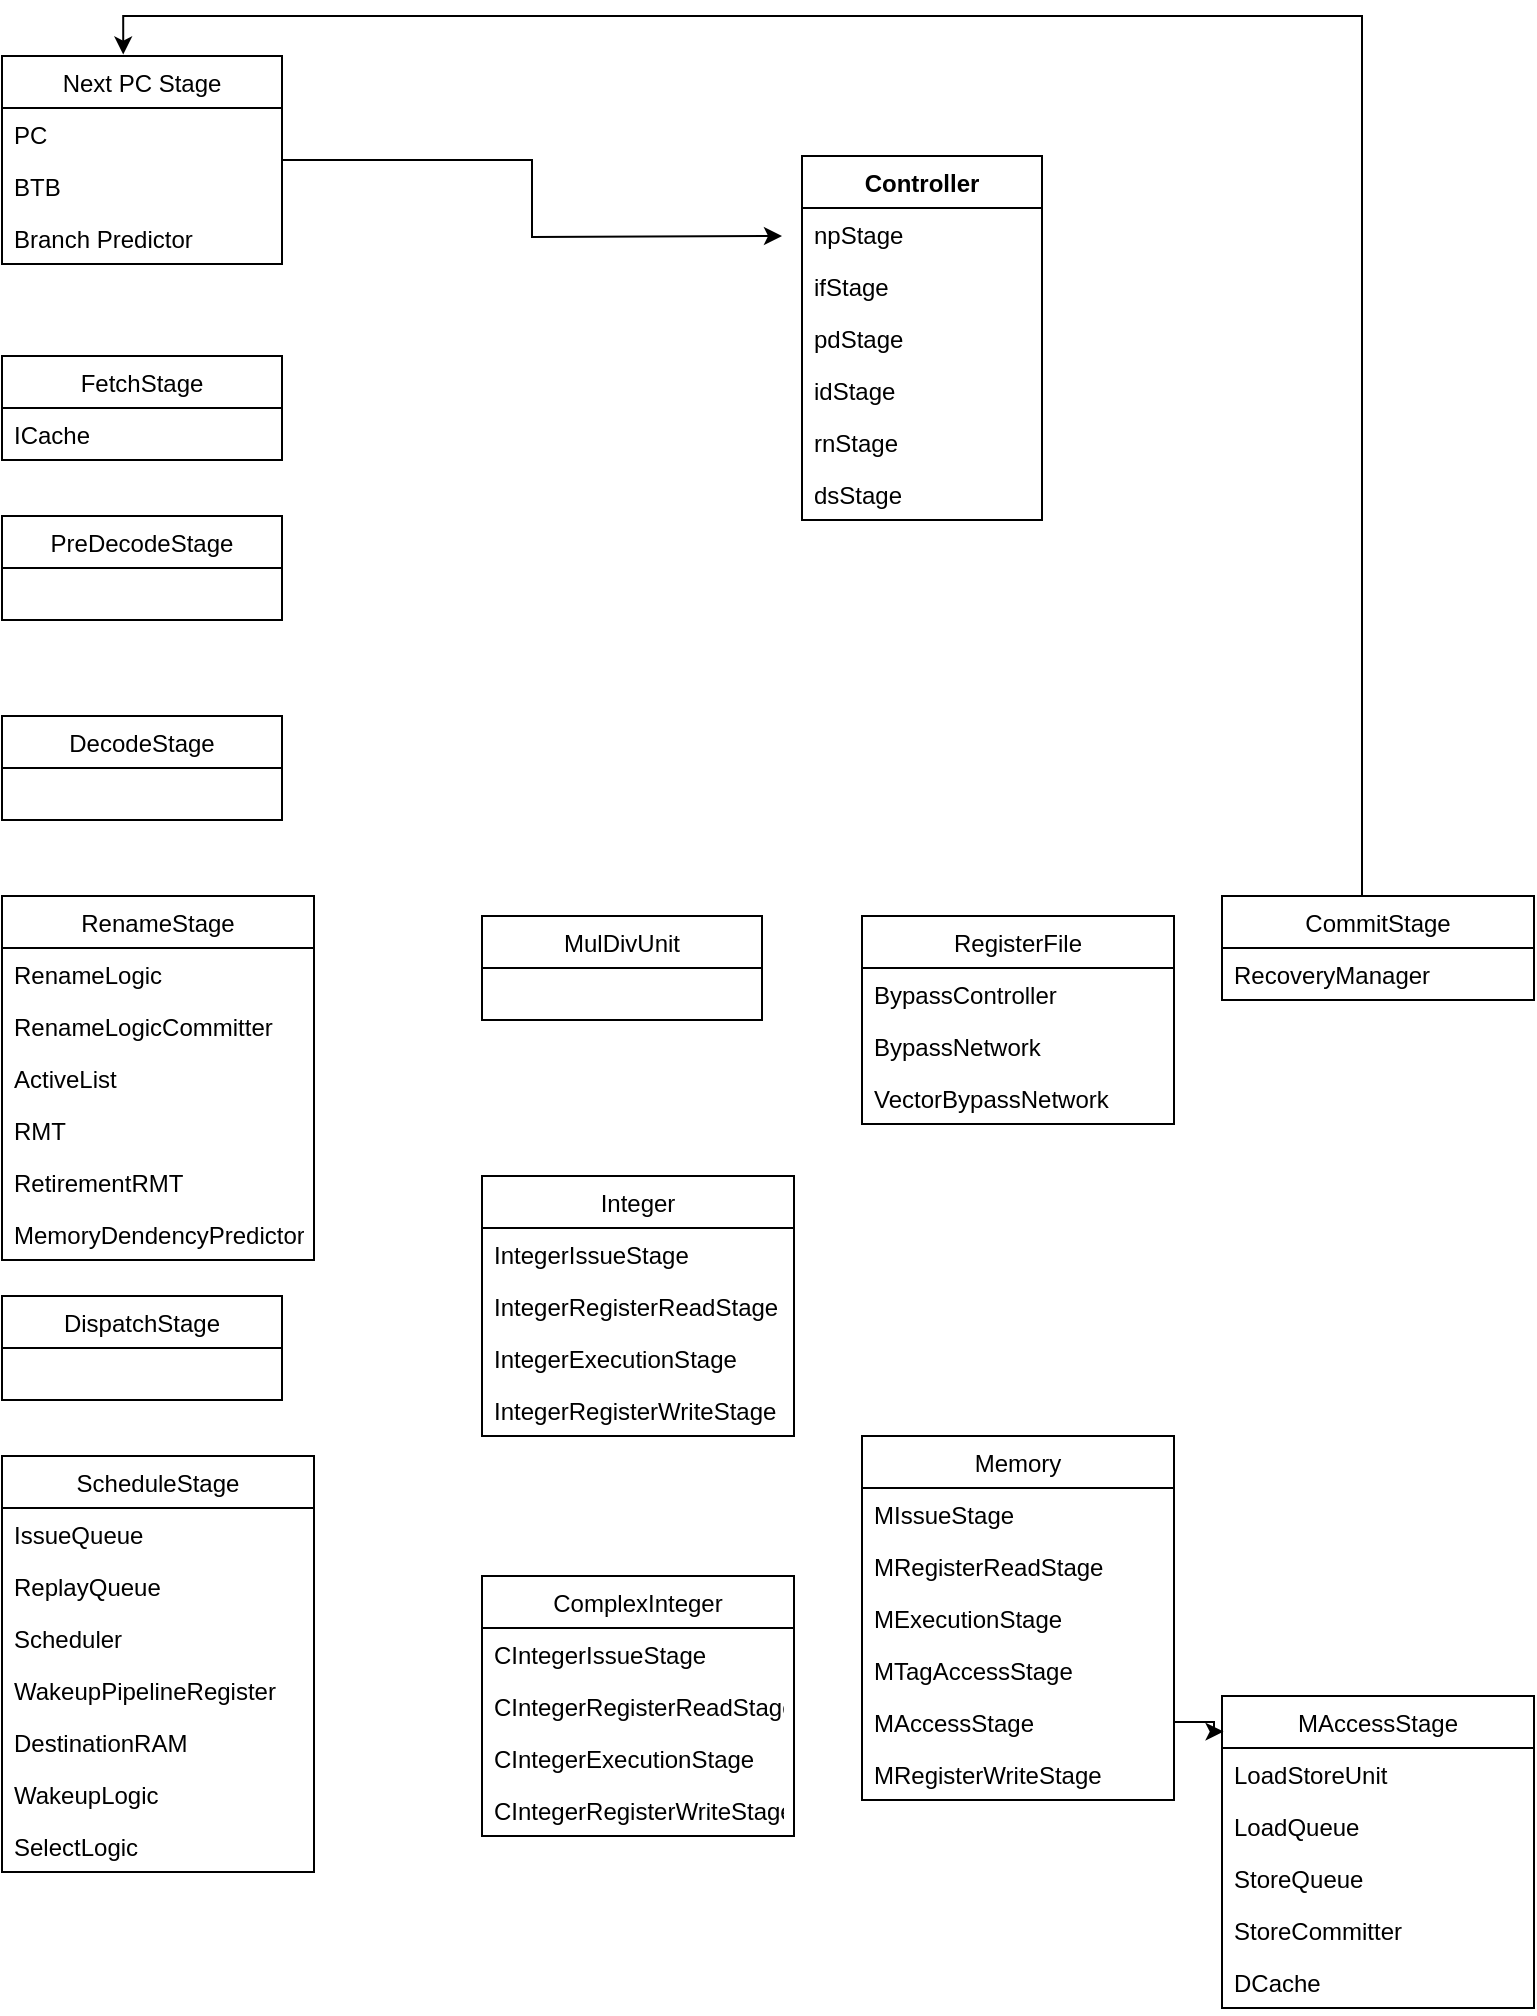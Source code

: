 <mxfile version="13.7.9" type="github">
  <diagram id="4aDPoYBwtV_hieTDLoHm" name="Page-1">
    <mxGraphModel dx="840" dy="799" grid="1" gridSize="10" guides="1" tooltips="1" connect="1" arrows="1" fold="1" page="1" pageScale="1" pageWidth="827" pageHeight="1169" math="0" shadow="0">
      <root>
        <mxCell id="0" />
        <mxCell id="1" parent="0" />
        <mxCell id="_uMww5thWF_9aW9jhP11-107" style="edgeStyle=orthogonalEdgeStyle;rounded=0;orthogonalLoop=1;jettySize=auto;html=1;" edge="1" parent="1" source="_uMww5thWF_9aW9jhP11-8">
          <mxGeometry relative="1" as="geometry">
            <mxPoint x="500" y="200" as="targetPoint" />
          </mxGeometry>
        </mxCell>
        <mxCell id="_uMww5thWF_9aW9jhP11-8" value="Next PC Stage" style="swimlane;fontStyle=0;childLayout=stackLayout;horizontal=1;startSize=26;fillColor=none;horizontalStack=0;resizeParent=1;resizeParentMax=0;resizeLast=0;collapsible=1;marginBottom=0;" vertex="1" parent="1">
          <mxGeometry x="110" y="110" width="140" height="104" as="geometry" />
        </mxCell>
        <mxCell id="_uMww5thWF_9aW9jhP11-9" value="PC" style="text;strokeColor=none;fillColor=none;align=left;verticalAlign=top;spacingLeft=4;spacingRight=4;overflow=hidden;rotatable=0;points=[[0,0.5],[1,0.5]];portConstraint=eastwest;" vertex="1" parent="_uMww5thWF_9aW9jhP11-8">
          <mxGeometry y="26" width="140" height="26" as="geometry" />
        </mxCell>
        <mxCell id="_uMww5thWF_9aW9jhP11-10" value="BTB" style="text;strokeColor=none;fillColor=none;align=left;verticalAlign=top;spacingLeft=4;spacingRight=4;overflow=hidden;rotatable=0;points=[[0,0.5],[1,0.5]];portConstraint=eastwest;" vertex="1" parent="_uMww5thWF_9aW9jhP11-8">
          <mxGeometry y="52" width="140" height="26" as="geometry" />
        </mxCell>
        <mxCell id="_uMww5thWF_9aW9jhP11-11" value="Branch Predictor" style="text;strokeColor=none;fillColor=none;align=left;verticalAlign=top;spacingLeft=4;spacingRight=4;overflow=hidden;rotatable=0;points=[[0,0.5],[1,0.5]];portConstraint=eastwest;" vertex="1" parent="_uMww5thWF_9aW9jhP11-8">
          <mxGeometry y="78" width="140" height="26" as="geometry" />
        </mxCell>
        <mxCell id="_uMww5thWF_9aW9jhP11-12" value="FetchStage" style="swimlane;fontStyle=0;childLayout=stackLayout;horizontal=1;startSize=26;fillColor=none;horizontalStack=0;resizeParent=1;resizeParentMax=0;resizeLast=0;collapsible=1;marginBottom=0;" vertex="1" parent="1">
          <mxGeometry x="110" y="260" width="140" height="52" as="geometry" />
        </mxCell>
        <mxCell id="_uMww5thWF_9aW9jhP11-13" value="ICache" style="text;strokeColor=none;fillColor=none;align=left;verticalAlign=top;spacingLeft=4;spacingRight=4;overflow=hidden;rotatable=0;points=[[0,0.5],[1,0.5]];portConstraint=eastwest;" vertex="1" parent="_uMww5thWF_9aW9jhP11-12">
          <mxGeometry y="26" width="140" height="26" as="geometry" />
        </mxCell>
        <mxCell id="_uMww5thWF_9aW9jhP11-24" value="PreDecodeStage" style="swimlane;fontStyle=0;childLayout=stackLayout;horizontal=1;startSize=26;fillColor=none;horizontalStack=0;resizeParent=1;resizeParentMax=0;resizeLast=0;collapsible=1;marginBottom=0;" vertex="1" parent="1">
          <mxGeometry x="110" y="340" width="140" height="52" as="geometry" />
        </mxCell>
        <mxCell id="_uMww5thWF_9aW9jhP11-16" value="DecodeStage" style="swimlane;fontStyle=0;childLayout=stackLayout;horizontal=1;startSize=26;fillColor=none;horizontalStack=0;resizeParent=1;resizeParentMax=0;resizeLast=0;collapsible=1;marginBottom=0;" vertex="1" parent="1">
          <mxGeometry x="110" y="440" width="140" height="52" as="geometry" />
        </mxCell>
        <mxCell id="_uMww5thWF_9aW9jhP11-27" value="RenameStage" style="swimlane;fontStyle=0;childLayout=stackLayout;horizontal=1;startSize=26;fillColor=none;horizontalStack=0;resizeParent=1;resizeParentMax=0;resizeLast=0;collapsible=1;marginBottom=0;" vertex="1" parent="1">
          <mxGeometry x="110" y="530" width="156" height="182" as="geometry" />
        </mxCell>
        <mxCell id="_uMww5thWF_9aW9jhP11-28" value="RenameLogic" style="text;strokeColor=none;fillColor=none;align=left;verticalAlign=top;spacingLeft=4;spacingRight=4;overflow=hidden;rotatable=0;points=[[0,0.5],[1,0.5]];portConstraint=eastwest;" vertex="1" parent="_uMww5thWF_9aW9jhP11-27">
          <mxGeometry y="26" width="156" height="26" as="geometry" />
        </mxCell>
        <mxCell id="_uMww5thWF_9aW9jhP11-29" value="RenameLogicCommitter" style="text;strokeColor=none;fillColor=none;align=left;verticalAlign=top;spacingLeft=4;spacingRight=4;overflow=hidden;rotatable=0;points=[[0,0.5],[1,0.5]];portConstraint=eastwest;" vertex="1" parent="_uMww5thWF_9aW9jhP11-27">
          <mxGeometry y="52" width="156" height="26" as="geometry" />
        </mxCell>
        <mxCell id="_uMww5thWF_9aW9jhP11-30" value="ActiveList" style="text;strokeColor=none;fillColor=none;align=left;verticalAlign=top;spacingLeft=4;spacingRight=4;overflow=hidden;rotatable=0;points=[[0,0.5],[1,0.5]];portConstraint=eastwest;" vertex="1" parent="_uMww5thWF_9aW9jhP11-27">
          <mxGeometry y="78" width="156" height="26" as="geometry" />
        </mxCell>
        <mxCell id="_uMww5thWF_9aW9jhP11-31" value="RMT" style="text;strokeColor=none;fillColor=none;align=left;verticalAlign=top;spacingLeft=4;spacingRight=4;overflow=hidden;rotatable=0;points=[[0,0.5],[1,0.5]];portConstraint=eastwest;" vertex="1" parent="_uMww5thWF_9aW9jhP11-27">
          <mxGeometry y="104" width="156" height="26" as="geometry" />
        </mxCell>
        <mxCell id="_uMww5thWF_9aW9jhP11-32" value="RetirementRMT" style="text;strokeColor=none;fillColor=none;align=left;verticalAlign=top;spacingLeft=4;spacingRight=4;overflow=hidden;rotatable=0;points=[[0,0.5],[1,0.5]];portConstraint=eastwest;" vertex="1" parent="_uMww5thWF_9aW9jhP11-27">
          <mxGeometry y="130" width="156" height="26" as="geometry" />
        </mxCell>
        <mxCell id="_uMww5thWF_9aW9jhP11-33" value="MemoryDendencyPredictor" style="text;strokeColor=none;fillColor=none;align=left;verticalAlign=top;spacingLeft=4;spacingRight=4;overflow=hidden;rotatable=0;points=[[0,0.5],[1,0.5]];portConstraint=eastwest;" vertex="1" parent="_uMww5thWF_9aW9jhP11-27">
          <mxGeometry y="156" width="156" height="26" as="geometry" />
        </mxCell>
        <mxCell id="_uMww5thWF_9aW9jhP11-36" value="DispatchStage" style="swimlane;fontStyle=0;childLayout=stackLayout;horizontal=1;startSize=26;fillColor=none;horizontalStack=0;resizeParent=1;resizeParentMax=0;resizeLast=0;collapsible=1;marginBottom=0;" vertex="1" parent="1">
          <mxGeometry x="110" y="730" width="140" height="52" as="geometry" />
        </mxCell>
        <mxCell id="_uMww5thWF_9aW9jhP11-38" value="ScheduleStage" style="swimlane;fontStyle=0;childLayout=stackLayout;horizontal=1;startSize=26;fillColor=none;horizontalStack=0;resizeParent=1;resizeParentMax=0;resizeLast=0;collapsible=1;marginBottom=0;" vertex="1" parent="1">
          <mxGeometry x="110" y="810" width="156" height="208" as="geometry" />
        </mxCell>
        <mxCell id="_uMww5thWF_9aW9jhP11-39" value="IssueQueue" style="text;strokeColor=none;fillColor=none;align=left;verticalAlign=top;spacingLeft=4;spacingRight=4;overflow=hidden;rotatable=0;points=[[0,0.5],[1,0.5]];portConstraint=eastwest;" vertex="1" parent="_uMww5thWF_9aW9jhP11-38">
          <mxGeometry y="26" width="156" height="26" as="geometry" />
        </mxCell>
        <mxCell id="_uMww5thWF_9aW9jhP11-40" value="ReplayQueue" style="text;strokeColor=none;fillColor=none;align=left;verticalAlign=top;spacingLeft=4;spacingRight=4;overflow=hidden;rotatable=0;points=[[0,0.5],[1,0.5]];portConstraint=eastwest;" vertex="1" parent="_uMww5thWF_9aW9jhP11-38">
          <mxGeometry y="52" width="156" height="26" as="geometry" />
        </mxCell>
        <mxCell id="_uMww5thWF_9aW9jhP11-41" value="Scheduler" style="text;strokeColor=none;fillColor=none;align=left;verticalAlign=top;spacingLeft=4;spacingRight=4;overflow=hidden;rotatable=0;points=[[0,0.5],[1,0.5]];portConstraint=eastwest;" vertex="1" parent="_uMww5thWF_9aW9jhP11-38">
          <mxGeometry y="78" width="156" height="26" as="geometry" />
        </mxCell>
        <mxCell id="_uMww5thWF_9aW9jhP11-42" value="WakeupPipelineRegister" style="text;strokeColor=none;fillColor=none;align=left;verticalAlign=top;spacingLeft=4;spacingRight=4;overflow=hidden;rotatable=0;points=[[0,0.5],[1,0.5]];portConstraint=eastwest;" vertex="1" parent="_uMww5thWF_9aW9jhP11-38">
          <mxGeometry y="104" width="156" height="26" as="geometry" />
        </mxCell>
        <mxCell id="_uMww5thWF_9aW9jhP11-43" value="DestinationRAM" style="text;strokeColor=none;fillColor=none;align=left;verticalAlign=top;spacingLeft=4;spacingRight=4;overflow=hidden;rotatable=0;points=[[0,0.5],[1,0.5]];portConstraint=eastwest;" vertex="1" parent="_uMww5thWF_9aW9jhP11-38">
          <mxGeometry y="130" width="156" height="26" as="geometry" />
        </mxCell>
        <mxCell id="_uMww5thWF_9aW9jhP11-44" value="WakeupLogic" style="text;strokeColor=none;fillColor=none;align=left;verticalAlign=top;spacingLeft=4;spacingRight=4;overflow=hidden;rotatable=0;points=[[0,0.5],[1,0.5]];portConstraint=eastwest;" vertex="1" parent="_uMww5thWF_9aW9jhP11-38">
          <mxGeometry y="156" width="156" height="26" as="geometry" />
        </mxCell>
        <mxCell id="_uMww5thWF_9aW9jhP11-45" value="SelectLogic" style="text;strokeColor=none;fillColor=none;align=left;verticalAlign=top;spacingLeft=4;spacingRight=4;overflow=hidden;rotatable=0;points=[[0,0.5],[1,0.5]];portConstraint=eastwest;" vertex="1" parent="_uMww5thWF_9aW9jhP11-38">
          <mxGeometry y="182" width="156" height="26" as="geometry" />
        </mxCell>
        <mxCell id="_uMww5thWF_9aW9jhP11-48" value="Integer" style="swimlane;fontStyle=0;childLayout=stackLayout;horizontal=1;startSize=26;fillColor=none;horizontalStack=0;resizeParent=1;resizeParentMax=0;resizeLast=0;collapsible=1;marginBottom=0;" vertex="1" parent="1">
          <mxGeometry x="350" y="670" width="156" height="130" as="geometry" />
        </mxCell>
        <mxCell id="_uMww5thWF_9aW9jhP11-49" value="IntegerIssueStage" style="text;strokeColor=none;fillColor=none;align=left;verticalAlign=top;spacingLeft=4;spacingRight=4;overflow=hidden;rotatable=0;points=[[0,0.5],[1,0.5]];portConstraint=eastwest;" vertex="1" parent="_uMww5thWF_9aW9jhP11-48">
          <mxGeometry y="26" width="156" height="26" as="geometry" />
        </mxCell>
        <mxCell id="_uMww5thWF_9aW9jhP11-50" value="IntegerRegisterReadStage" style="text;strokeColor=none;fillColor=none;align=left;verticalAlign=top;spacingLeft=4;spacingRight=4;overflow=hidden;rotatable=0;points=[[0,0.5],[1,0.5]];portConstraint=eastwest;" vertex="1" parent="_uMww5thWF_9aW9jhP11-48">
          <mxGeometry y="52" width="156" height="26" as="geometry" />
        </mxCell>
        <mxCell id="_uMww5thWF_9aW9jhP11-51" value="IntegerExecutionStage" style="text;strokeColor=none;fillColor=none;align=left;verticalAlign=top;spacingLeft=4;spacingRight=4;overflow=hidden;rotatable=0;points=[[0,0.5],[1,0.5]];portConstraint=eastwest;" vertex="1" parent="_uMww5thWF_9aW9jhP11-48">
          <mxGeometry y="78" width="156" height="26" as="geometry" />
        </mxCell>
        <mxCell id="_uMww5thWF_9aW9jhP11-52" value="IntegerRegisterWriteStage" style="text;strokeColor=none;fillColor=none;align=left;verticalAlign=top;spacingLeft=4;spacingRight=4;overflow=hidden;rotatable=0;points=[[0,0.5],[1,0.5]];portConstraint=eastwest;" vertex="1" parent="_uMww5thWF_9aW9jhP11-48">
          <mxGeometry y="104" width="156" height="26" as="geometry" />
        </mxCell>
        <mxCell id="_uMww5thWF_9aW9jhP11-57" value="ComplexInteger" style="swimlane;fontStyle=0;childLayout=stackLayout;horizontal=1;startSize=26;fillColor=none;horizontalStack=0;resizeParent=1;resizeParentMax=0;resizeLast=0;collapsible=1;marginBottom=0;" vertex="1" parent="1">
          <mxGeometry x="350" y="870" width="156" height="130" as="geometry" />
        </mxCell>
        <mxCell id="_uMww5thWF_9aW9jhP11-58" value="CIntegerIssueStage" style="text;strokeColor=none;fillColor=none;align=left;verticalAlign=top;spacingLeft=4;spacingRight=4;overflow=hidden;rotatable=0;points=[[0,0.5],[1,0.5]];portConstraint=eastwest;" vertex="1" parent="_uMww5thWF_9aW9jhP11-57">
          <mxGeometry y="26" width="156" height="26" as="geometry" />
        </mxCell>
        <mxCell id="_uMww5thWF_9aW9jhP11-59" value="CIntegerRegisterReadStage" style="text;strokeColor=none;fillColor=none;align=left;verticalAlign=top;spacingLeft=4;spacingRight=4;overflow=hidden;rotatable=0;points=[[0,0.5],[1,0.5]];portConstraint=eastwest;" vertex="1" parent="_uMww5thWF_9aW9jhP11-57">
          <mxGeometry y="52" width="156" height="26" as="geometry" />
        </mxCell>
        <mxCell id="_uMww5thWF_9aW9jhP11-60" value="CIntegerExecutionStage" style="text;strokeColor=none;fillColor=none;align=left;verticalAlign=top;spacingLeft=4;spacingRight=4;overflow=hidden;rotatable=0;points=[[0,0.5],[1,0.5]];portConstraint=eastwest;" vertex="1" parent="_uMww5thWF_9aW9jhP11-57">
          <mxGeometry y="78" width="156" height="26" as="geometry" />
        </mxCell>
        <mxCell id="_uMww5thWF_9aW9jhP11-61" value="CIntegerRegisterWriteStage" style="text;strokeColor=none;fillColor=none;align=left;verticalAlign=top;spacingLeft=4;spacingRight=4;overflow=hidden;rotatable=0;points=[[0,0.5],[1,0.5]];portConstraint=eastwest;" vertex="1" parent="_uMww5thWF_9aW9jhP11-57">
          <mxGeometry y="104" width="156" height="26" as="geometry" />
        </mxCell>
        <mxCell id="_uMww5thWF_9aW9jhP11-63" value="MulDivUnit" style="swimlane;fontStyle=0;childLayout=stackLayout;horizontal=1;startSize=26;fillColor=none;horizontalStack=0;resizeParent=1;resizeParentMax=0;resizeLast=0;collapsible=1;marginBottom=0;" vertex="1" parent="1">
          <mxGeometry x="350" y="540" width="140" height="52" as="geometry" />
        </mxCell>
        <mxCell id="_uMww5thWF_9aW9jhP11-64" value="Memory" style="swimlane;fontStyle=0;childLayout=stackLayout;horizontal=1;startSize=26;fillColor=none;horizontalStack=0;resizeParent=1;resizeParentMax=0;resizeLast=0;collapsible=1;marginBottom=0;" vertex="1" parent="1">
          <mxGeometry x="540" y="800" width="156" height="182" as="geometry" />
        </mxCell>
        <mxCell id="_uMww5thWF_9aW9jhP11-65" value="MIssueStage" style="text;strokeColor=none;fillColor=none;align=left;verticalAlign=top;spacingLeft=4;spacingRight=4;overflow=hidden;rotatable=0;points=[[0,0.5],[1,0.5]];portConstraint=eastwest;" vertex="1" parent="_uMww5thWF_9aW9jhP11-64">
          <mxGeometry y="26" width="156" height="26" as="geometry" />
        </mxCell>
        <mxCell id="_uMww5thWF_9aW9jhP11-66" value="MRegisterReadStage" style="text;strokeColor=none;fillColor=none;align=left;verticalAlign=top;spacingLeft=4;spacingRight=4;overflow=hidden;rotatable=0;points=[[0,0.5],[1,0.5]];portConstraint=eastwest;" vertex="1" parent="_uMww5thWF_9aW9jhP11-64">
          <mxGeometry y="52" width="156" height="26" as="geometry" />
        </mxCell>
        <mxCell id="_uMww5thWF_9aW9jhP11-67" value="MExecutionStage" style="text;strokeColor=none;fillColor=none;align=left;verticalAlign=top;spacingLeft=4;spacingRight=4;overflow=hidden;rotatable=0;points=[[0,0.5],[1,0.5]];portConstraint=eastwest;" vertex="1" parent="_uMww5thWF_9aW9jhP11-64">
          <mxGeometry y="78" width="156" height="26" as="geometry" />
        </mxCell>
        <mxCell id="_uMww5thWF_9aW9jhP11-68" value="MTagAccessStage" style="text;strokeColor=none;fillColor=none;align=left;verticalAlign=top;spacingLeft=4;spacingRight=4;overflow=hidden;rotatable=0;points=[[0,0.5],[1,0.5]];portConstraint=eastwest;" vertex="1" parent="_uMww5thWF_9aW9jhP11-64">
          <mxGeometry y="104" width="156" height="26" as="geometry" />
        </mxCell>
        <mxCell id="_uMww5thWF_9aW9jhP11-81" value="MAccessStage" style="text;strokeColor=none;fillColor=none;align=left;verticalAlign=top;spacingLeft=4;spacingRight=4;overflow=hidden;rotatable=0;points=[[0,0.5],[1,0.5]];portConstraint=eastwest;" vertex="1" parent="_uMww5thWF_9aW9jhP11-64">
          <mxGeometry y="130" width="156" height="26" as="geometry" />
        </mxCell>
        <mxCell id="_uMww5thWF_9aW9jhP11-70" value="MRegisterWriteStage" style="text;strokeColor=none;fillColor=none;align=left;verticalAlign=top;spacingLeft=4;spacingRight=4;overflow=hidden;rotatable=0;points=[[0,0.5],[1,0.5]];portConstraint=eastwest;" vertex="1" parent="_uMww5thWF_9aW9jhP11-64">
          <mxGeometry y="156" width="156" height="26" as="geometry" />
        </mxCell>
        <mxCell id="_uMww5thWF_9aW9jhP11-88" style="edgeStyle=orthogonalEdgeStyle;rounded=0;orthogonalLoop=1;jettySize=auto;html=1;entryX=0.005;entryY=0.114;entryDx=0;entryDy=0;entryPerimeter=0;" edge="1" parent="1" source="_uMww5thWF_9aW9jhP11-81" target="_uMww5thWF_9aW9jhP11-83">
          <mxGeometry relative="1" as="geometry" />
        </mxCell>
        <mxCell id="_uMww5thWF_9aW9jhP11-83" value="MAccessStage" style="swimlane;fontStyle=0;childLayout=stackLayout;horizontal=1;startSize=26;fillColor=none;horizontalStack=0;resizeParent=1;resizeParentMax=0;resizeLast=0;collapsible=1;marginBottom=0;" vertex="1" parent="1">
          <mxGeometry x="720" y="930" width="156" height="156" as="geometry" />
        </mxCell>
        <mxCell id="_uMww5thWF_9aW9jhP11-84" value="LoadStoreUnit" style="text;strokeColor=none;fillColor=none;align=left;verticalAlign=top;spacingLeft=4;spacingRight=4;overflow=hidden;rotatable=0;points=[[0,0.5],[1,0.5]];portConstraint=eastwest;" vertex="1" parent="_uMww5thWF_9aW9jhP11-83">
          <mxGeometry y="26" width="156" height="26" as="geometry" />
        </mxCell>
        <mxCell id="_uMww5thWF_9aW9jhP11-85" value="LoadQueue" style="text;strokeColor=none;fillColor=none;align=left;verticalAlign=top;spacingLeft=4;spacingRight=4;overflow=hidden;rotatable=0;points=[[0,0.5],[1,0.5]];portConstraint=eastwest;" vertex="1" parent="_uMww5thWF_9aW9jhP11-83">
          <mxGeometry y="52" width="156" height="26" as="geometry" />
        </mxCell>
        <mxCell id="_uMww5thWF_9aW9jhP11-86" value="StoreQueue" style="text;strokeColor=none;fillColor=none;align=left;verticalAlign=top;spacingLeft=4;spacingRight=4;overflow=hidden;rotatable=0;points=[[0,0.5],[1,0.5]];portConstraint=eastwest;" vertex="1" parent="_uMww5thWF_9aW9jhP11-83">
          <mxGeometry y="78" width="156" height="26" as="geometry" />
        </mxCell>
        <mxCell id="_uMww5thWF_9aW9jhP11-87" value="StoreCommitter" style="text;strokeColor=none;fillColor=none;align=left;verticalAlign=top;spacingLeft=4;spacingRight=4;overflow=hidden;rotatable=0;points=[[0,0.5],[1,0.5]];portConstraint=eastwest;" vertex="1" parent="_uMww5thWF_9aW9jhP11-83">
          <mxGeometry y="104" width="156" height="26" as="geometry" />
        </mxCell>
        <mxCell id="_uMww5thWF_9aW9jhP11-89" value="DCache" style="text;strokeColor=none;fillColor=none;align=left;verticalAlign=top;spacingLeft=4;spacingRight=4;overflow=hidden;rotatable=0;points=[[0,0.5],[1,0.5]];portConstraint=eastwest;" vertex="1" parent="_uMww5thWF_9aW9jhP11-83">
          <mxGeometry y="130" width="156" height="26" as="geometry" />
        </mxCell>
        <mxCell id="_uMww5thWF_9aW9jhP11-90" value="RegisterFile" style="swimlane;fontStyle=0;childLayout=stackLayout;horizontal=1;startSize=26;fillColor=none;horizontalStack=0;resizeParent=1;resizeParentMax=0;resizeLast=0;collapsible=1;marginBottom=0;" vertex="1" parent="1">
          <mxGeometry x="540" y="540" width="156" height="104" as="geometry" />
        </mxCell>
        <mxCell id="_uMww5thWF_9aW9jhP11-91" value="BypassController" style="text;strokeColor=none;fillColor=none;align=left;verticalAlign=top;spacingLeft=4;spacingRight=4;overflow=hidden;rotatable=0;points=[[0,0.5],[1,0.5]];portConstraint=eastwest;" vertex="1" parent="_uMww5thWF_9aW9jhP11-90">
          <mxGeometry y="26" width="156" height="26" as="geometry" />
        </mxCell>
        <mxCell id="_uMww5thWF_9aW9jhP11-92" value="BypassNetwork" style="text;strokeColor=none;fillColor=none;align=left;verticalAlign=top;spacingLeft=4;spacingRight=4;overflow=hidden;rotatable=0;points=[[0,0.5],[1,0.5]];portConstraint=eastwest;" vertex="1" parent="_uMww5thWF_9aW9jhP11-90">
          <mxGeometry y="52" width="156" height="26" as="geometry" />
        </mxCell>
        <mxCell id="_uMww5thWF_9aW9jhP11-93" value="VectorBypassNetwork" style="text;strokeColor=none;fillColor=none;align=left;verticalAlign=top;spacingLeft=4;spacingRight=4;overflow=hidden;rotatable=0;points=[[0,0.5],[1,0.5]];portConstraint=eastwest;" vertex="1" parent="_uMww5thWF_9aW9jhP11-90">
          <mxGeometry y="78" width="156" height="26" as="geometry" />
        </mxCell>
        <mxCell id="_uMww5thWF_9aW9jhP11-115" style="edgeStyle=orthogonalEdgeStyle;rounded=0;orthogonalLoop=1;jettySize=auto;html=1;entryX=0.433;entryY=-0.007;entryDx=0;entryDy=0;entryPerimeter=0;" edge="1" parent="1" source="_uMww5thWF_9aW9jhP11-97" target="_uMww5thWF_9aW9jhP11-8">
          <mxGeometry relative="1" as="geometry">
            <Array as="points">
              <mxPoint x="790" y="90" />
              <mxPoint x="171" y="90" />
            </Array>
          </mxGeometry>
        </mxCell>
        <mxCell id="_uMww5thWF_9aW9jhP11-97" value="CommitStage" style="swimlane;fontStyle=0;childLayout=stackLayout;horizontal=1;startSize=26;fillColor=none;horizontalStack=0;resizeParent=1;resizeParentMax=0;resizeLast=0;collapsible=1;marginBottom=0;" vertex="1" parent="1">
          <mxGeometry x="720" y="530" width="156" height="52" as="geometry" />
        </mxCell>
        <mxCell id="_uMww5thWF_9aW9jhP11-103" value="RecoveryManager" style="text;strokeColor=none;fillColor=none;align=left;verticalAlign=top;spacingLeft=4;spacingRight=4;overflow=hidden;rotatable=0;points=[[0,0.5],[1,0.5]];portConstraint=eastwest;" vertex="1" parent="_uMww5thWF_9aW9jhP11-97">
          <mxGeometry y="26" width="156" height="26" as="geometry" />
        </mxCell>
        <mxCell id="_uMww5thWF_9aW9jhP11-108" value="Controller" style="swimlane;fontStyle=1;childLayout=stackLayout;horizontal=1;startSize=26;fillColor=none;horizontalStack=0;resizeParent=1;resizeParentMax=0;resizeLast=0;collapsible=1;marginBottom=0;" vertex="1" parent="1">
          <mxGeometry x="510" y="160" width="120" height="182" as="geometry" />
        </mxCell>
        <mxCell id="_uMww5thWF_9aW9jhP11-109" value="npStage" style="text;strokeColor=none;fillColor=none;align=left;verticalAlign=top;spacingLeft=4;spacingRight=4;overflow=hidden;rotatable=0;points=[[0,0.5],[1,0.5]];portConstraint=eastwest;" vertex="1" parent="_uMww5thWF_9aW9jhP11-108">
          <mxGeometry y="26" width="120" height="26" as="geometry" />
        </mxCell>
        <mxCell id="_uMww5thWF_9aW9jhP11-110" value="ifStage" style="text;strokeColor=none;fillColor=none;align=left;verticalAlign=top;spacingLeft=4;spacingRight=4;overflow=hidden;rotatable=0;points=[[0,0.5],[1,0.5]];portConstraint=eastwest;" vertex="1" parent="_uMww5thWF_9aW9jhP11-108">
          <mxGeometry y="52" width="120" height="26" as="geometry" />
        </mxCell>
        <mxCell id="_uMww5thWF_9aW9jhP11-111" value="pdStage" style="text;strokeColor=none;fillColor=none;align=left;verticalAlign=top;spacingLeft=4;spacingRight=4;overflow=hidden;rotatable=0;points=[[0,0.5],[1,0.5]];portConstraint=eastwest;" vertex="1" parent="_uMww5thWF_9aW9jhP11-108">
          <mxGeometry y="78" width="120" height="26" as="geometry" />
        </mxCell>
        <mxCell id="_uMww5thWF_9aW9jhP11-112" value="idStage" style="text;strokeColor=none;fillColor=none;align=left;verticalAlign=top;spacingLeft=4;spacingRight=4;overflow=hidden;rotatable=0;points=[[0,0.5],[1,0.5]];portConstraint=eastwest;" vertex="1" parent="_uMww5thWF_9aW9jhP11-108">
          <mxGeometry y="104" width="120" height="26" as="geometry" />
        </mxCell>
        <mxCell id="_uMww5thWF_9aW9jhP11-113" value="rnStage" style="text;strokeColor=none;fillColor=none;align=left;verticalAlign=top;spacingLeft=4;spacingRight=4;overflow=hidden;rotatable=0;points=[[0,0.5],[1,0.5]];portConstraint=eastwest;" vertex="1" parent="_uMww5thWF_9aW9jhP11-108">
          <mxGeometry y="130" width="120" height="26" as="geometry" />
        </mxCell>
        <mxCell id="_uMww5thWF_9aW9jhP11-114" value="dsStage" style="text;strokeColor=none;fillColor=none;align=left;verticalAlign=top;spacingLeft=4;spacingRight=4;overflow=hidden;rotatable=0;points=[[0,0.5],[1,0.5]];portConstraint=eastwest;" vertex="1" parent="_uMww5thWF_9aW9jhP11-108">
          <mxGeometry y="156" width="120" height="26" as="geometry" />
        </mxCell>
      </root>
    </mxGraphModel>
  </diagram>
</mxfile>
